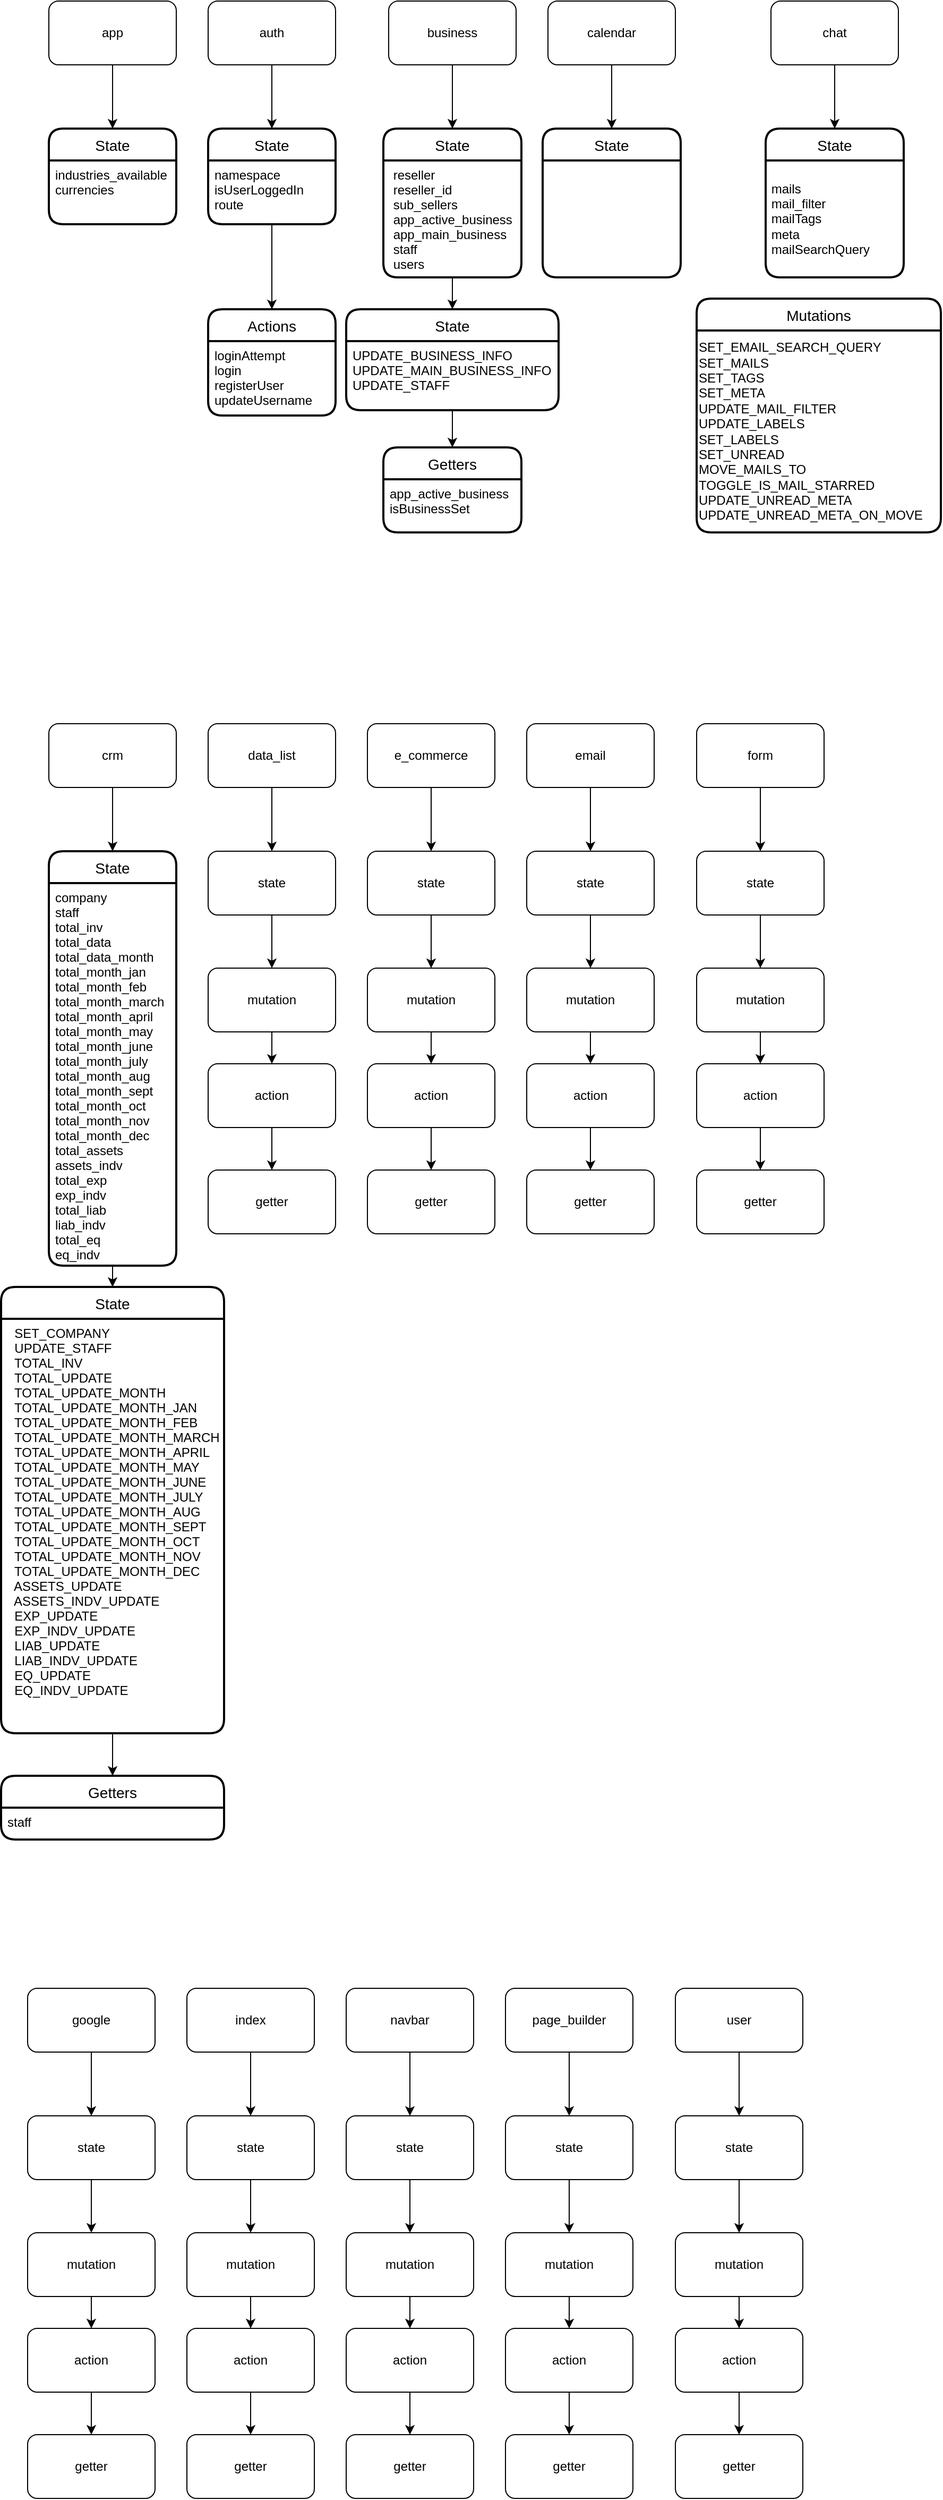 <mxfile version="13.1.3">
    <diagram id="6hGFLwfOUW9BJ-s0fimq" name="Page-1">
        <mxGraphModel dx="1099" dy="492" grid="1" gridSize="10" guides="1" tooltips="1" connect="1" arrows="1" fold="1" page="1" pageScale="1" pageWidth="827" pageHeight="1169" math="0" shadow="0">
            <root>
                <mxCell id="0"/>
                <mxCell id="1" parent="0"/>
                <mxCell id="7" style="edgeStyle=orthogonalEdgeStyle;rounded=0;orthogonalLoop=1;jettySize=auto;html=1;entryX=0.5;entryY=0;entryDx=0;entryDy=0;" parent="1" source="2" edge="1">
                    <mxGeometry relative="1" as="geometry">
                        <mxPoint x="140" y="160" as="targetPoint"/>
                    </mxGeometry>
                </mxCell>
                <mxCell id="2" value="app" style="rounded=1;whiteSpace=wrap;html=1;" parent="1" vertex="1">
                    <mxGeometry x="80" y="40" width="120" height="60" as="geometry"/>
                </mxCell>
                <mxCell id="11" style="edgeStyle=orthogonalEdgeStyle;rounded=0;orthogonalLoop=1;jettySize=auto;html=1;entryX=0.5;entryY=0;entryDx=0;entryDy=0;" parent="1" source="19" edge="1">
                    <mxGeometry relative="1" as="geometry">
                        <mxPoint x="290" y="160" as="targetPoint"/>
                    </mxGeometry>
                </mxCell>
                <mxCell id="19" value="auth" style="rounded=1;whiteSpace=wrap;html=1;" parent="1" vertex="1">
                    <mxGeometry x="230" y="40" width="120" height="60" as="geometry"/>
                </mxCell>
                <mxCell id="137" style="edgeStyle=orthogonalEdgeStyle;rounded=0;orthogonalLoop=1;jettySize=auto;html=1;entryX=0.5;entryY=0;entryDx=0;entryDy=0;" parent="1" source="145" target="261" edge="1">
                    <mxGeometry relative="1" as="geometry">
                        <mxPoint x="440" y="160" as="targetPoint"/>
                    </mxGeometry>
                </mxCell>
                <mxCell id="145" value="business" style="rounded=1;whiteSpace=wrap;html=1;" parent="1" vertex="1">
                    <mxGeometry x="400" y="40" width="120" height="60" as="geometry"/>
                </mxCell>
                <mxCell id="146" style="edgeStyle=orthogonalEdgeStyle;rounded=0;orthogonalLoop=1;jettySize=auto;html=1;" parent="1" source="154" edge="1">
                    <mxGeometry relative="1" as="geometry">
                        <mxPoint x="610" y="160" as="targetPoint"/>
                    </mxGeometry>
                </mxCell>
                <mxCell id="154" value="calendar" style="rounded=1;whiteSpace=wrap;html=1;" parent="1" vertex="1">
                    <mxGeometry x="550" y="40" width="120" height="60" as="geometry"/>
                </mxCell>
                <mxCell id="155" style="edgeStyle=orthogonalEdgeStyle;rounded=0;orthogonalLoop=1;jettySize=auto;html=1;entryX=0.5;entryY=0;entryDx=0;entryDy=0;" parent="1" source="163" target="273" edge="1">
                    <mxGeometry relative="1" as="geometry">
                        <mxPoint x="750" y="160" as="targetPoint"/>
                    </mxGeometry>
                </mxCell>
                <mxCell id="163" value="chat" style="rounded=1;whiteSpace=wrap;html=1;" parent="1" vertex="1">
                    <mxGeometry x="760" y="40" width="120" height="60" as="geometry"/>
                </mxCell>
                <mxCell id="164" style="edgeStyle=orthogonalEdgeStyle;rounded=0;orthogonalLoop=1;jettySize=auto;html=1;entryX=0.5;entryY=0;entryDx=0;entryDy=0;" parent="1" source="172" edge="1">
                    <mxGeometry relative="1" as="geometry">
                        <mxPoint x="140" y="840" as="targetPoint"/>
                    </mxGeometry>
                </mxCell>
                <mxCell id="254" value="State" style="swimlane;childLayout=stackLayout;horizontal=1;startSize=30;horizontalStack=0;rounded=1;fontSize=14;fontStyle=0;strokeWidth=2;resizeParent=0;resizeLast=1;shadow=0;dashed=0;align=center;" parent="1" vertex="1">
                    <mxGeometry x="80" y="160" width="120" height="90" as="geometry"/>
                </mxCell>
                <mxCell id="255" value="industries_available&#10;currencies&#10;" style="align=left;strokeColor=none;fillColor=none;spacingLeft=4;fontSize=12;verticalAlign=top;resizable=0;rotatable=0;part=1;" parent="254" vertex="1">
                    <mxGeometry y="30" width="120" height="60" as="geometry"/>
                </mxCell>
                <mxCell id="260" value="" style="edgeStyle=orthogonalEdgeStyle;rounded=0;orthogonalLoop=1;jettySize=auto;html=1;" parent="1" source="256" target="258" edge="1">
                    <mxGeometry relative="1" as="geometry"/>
                </mxCell>
                <mxCell id="256" value="State" style="swimlane;childLayout=stackLayout;horizontal=1;startSize=30;horizontalStack=0;rounded=1;fontSize=14;fontStyle=0;strokeWidth=2;resizeParent=0;resizeLast=1;shadow=0;dashed=0;align=center;" parent="1" vertex="1">
                    <mxGeometry x="230" y="160" width="120" height="90" as="geometry"/>
                </mxCell>
                <mxCell id="257" value="namespace&#10;isUserLoggedIn&#10;route&#10;" style="align=left;strokeColor=none;fillColor=none;spacingLeft=4;fontSize=12;verticalAlign=top;resizable=0;rotatable=0;part=1;" parent="256" vertex="1">
                    <mxGeometry y="30" width="120" height="60" as="geometry"/>
                </mxCell>
                <mxCell id="258" value="Actions" style="swimlane;childLayout=stackLayout;horizontal=1;startSize=30;horizontalStack=0;rounded=1;fontSize=14;fontStyle=0;strokeWidth=2;resizeParent=0;resizeLast=1;shadow=0;dashed=0;align=center;" parent="1" vertex="1">
                    <mxGeometry x="230" y="330" width="120" height="100" as="geometry"/>
                </mxCell>
                <mxCell id="259" value="loginAttempt&#10;login&#10;registerUser&#10;updateUsername&#10;" style="align=left;strokeColor=none;fillColor=none;spacingLeft=4;fontSize=12;verticalAlign=top;resizable=0;rotatable=0;part=1;" parent="258" vertex="1">
                    <mxGeometry y="30" width="120" height="70" as="geometry"/>
                </mxCell>
                <mxCell id="269" style="edgeStyle=orthogonalEdgeStyle;rounded=0;orthogonalLoop=1;jettySize=auto;html=1;entryX=0.5;entryY=0;entryDx=0;entryDy=0;" parent="1" source="263" target="266" edge="1">
                    <mxGeometry relative="1" as="geometry"/>
                </mxCell>
                <mxCell id="263" value="State" style="swimlane;childLayout=stackLayout;horizontal=1;startSize=30;horizontalStack=0;rounded=1;fontSize=14;fontStyle=0;strokeWidth=2;resizeParent=0;resizeLast=1;shadow=0;dashed=0;align=center;" parent="1" vertex="1">
                    <mxGeometry x="360" y="330" width="200" height="95" as="geometry"/>
                </mxCell>
                <mxCell id="264" value="UPDATE_BUSINESS_INFO&#10;UPDATE_MAIN_BUSINESS_INFO&#10;UPDATE_STAFF" style="align=left;strokeColor=none;fillColor=none;spacingLeft=4;fontSize=12;verticalAlign=top;resizable=0;rotatable=0;part=1;" parent="263" vertex="1">
                    <mxGeometry y="30" width="200" height="65" as="geometry"/>
                </mxCell>
                <mxCell id="261" value="State" style="swimlane;childLayout=stackLayout;horizontal=1;startSize=30;horizontalStack=0;rounded=1;fontSize=14;fontStyle=0;strokeWidth=2;resizeParent=0;resizeLast=1;shadow=0;dashed=0;align=center;" parent="1" vertex="1">
                    <mxGeometry x="395" y="160" width="130" height="140" as="geometry"/>
                </mxCell>
                <mxCell id="262" value=" reseller&#10; reseller_id&#10; sub_sellers&#10; app_active_business&#10; app_main_business&#10; staff&#10; users" style="align=left;strokeColor=none;fillColor=none;spacingLeft=4;fontSize=12;verticalAlign=top;resizable=0;rotatable=0;part=1;" parent="261" vertex="1">
                    <mxGeometry y="30" width="130" height="110" as="geometry"/>
                </mxCell>
                <mxCell id="271" value="State" style="swimlane;childLayout=stackLayout;horizontal=1;startSize=30;horizontalStack=0;rounded=1;fontSize=14;fontStyle=0;strokeWidth=2;resizeParent=0;resizeLast=1;shadow=0;dashed=0;align=center;" parent="1" vertex="1">
                    <mxGeometry x="545" y="160" width="130" height="140" as="geometry"/>
                </mxCell>
                <mxCell id="275" value="Mutations" style="swimlane;childLayout=stackLayout;horizontal=1;startSize=30;horizontalStack=0;rounded=1;fontSize=14;fontStyle=0;strokeWidth=2;resizeParent=0;resizeLast=1;shadow=0;dashed=0;align=center;" parent="1" vertex="1">
                    <mxGeometry x="690" y="320" width="230" height="220" as="geometry"/>
                </mxCell>
                <mxCell id="276" value="SET_EMAIL_SEARCH_QUERY&lt;br&gt;SET_MAILS&lt;br&gt;SET_TAGS&lt;br&gt;SET_META&lt;br&gt;UPDATE_MAIL_FILTER&lt;br&gt;UPDATE_LABELS&lt;br&gt;SET_LABELS&lt;br&gt;SET_UNREAD&lt;br&gt;MOVE_MAILS_TO&lt;br&gt;TOGGLE_IS_MAIL_STARRED&lt;br&gt;UPDATE_UNREAD_META&lt;br&gt;UPDATE_UNREAD_META_ON_MOVE" style="text;html=1;align=left;verticalAlign=middle;resizable=0;points=[];autosize=1;" parent="275" vertex="1">
                    <mxGeometry y="30" width="230" height="190" as="geometry"/>
                </mxCell>
                <mxCell id="273" value="State" style="swimlane;childLayout=stackLayout;horizontal=1;startSize=30;horizontalStack=0;rounded=1;fontSize=14;fontStyle=0;strokeWidth=2;resizeParent=0;resizeLast=1;shadow=0;dashed=0;align=center;" parent="1" vertex="1">
                    <mxGeometry x="755" y="160" width="130" height="140" as="geometry">
                        <mxRectangle x="755" y="160" width="70" height="30" as="alternateBounds"/>
                    </mxGeometry>
                </mxCell>
                <mxCell id="274" value="&lt;div&gt;&amp;nbsp;mails&lt;/div&gt;&lt;div&gt;&amp;nbsp;mail_filter&lt;/div&gt;&lt;div&gt;&amp;nbsp;mailTags&lt;/div&gt;&lt;div&gt;&amp;nbsp;meta&lt;/div&gt;&lt;div&gt;&amp;nbsp;mailSearchQuery&lt;/div&gt;" style="text;html=1;align=left;verticalAlign=middle;resizable=0;points=[];autosize=1;" parent="273" vertex="1">
                    <mxGeometry y="30" width="130" height="110" as="geometry"/>
                </mxCell>
                <mxCell id="172" value="crm" style="rounded=1;whiteSpace=wrap;html=1;" parent="1" vertex="1">
                    <mxGeometry x="80" y="720" width="120" height="60" as="geometry"/>
                </mxCell>
                <mxCell id="173" style="edgeStyle=orthogonalEdgeStyle;rounded=0;orthogonalLoop=1;jettySize=auto;html=1;entryX=0.5;entryY=0;entryDx=0;entryDy=0;" parent="1" source="181" target="180" edge="1">
                    <mxGeometry relative="1" as="geometry"/>
                </mxCell>
                <mxCell id="174" style="edgeStyle=orthogonalEdgeStyle;rounded=0;orthogonalLoop=1;jettySize=auto;html=1;entryX=0.5;entryY=0;entryDx=0;entryDy=0;" parent="1" source="180" target="179" edge="1">
                    <mxGeometry relative="1" as="geometry"/>
                </mxCell>
                <mxCell id="175" style="edgeStyle=orthogonalEdgeStyle;rounded=0;orthogonalLoop=1;jettySize=auto;html=1;" parent="1" source="179" target="178" edge="1">
                    <mxGeometry relative="1" as="geometry"/>
                </mxCell>
                <mxCell id="176" style="edgeStyle=orthogonalEdgeStyle;rounded=0;orthogonalLoop=1;jettySize=auto;html=1;" parent="1" source="178" target="177" edge="1">
                    <mxGeometry relative="1" as="geometry"/>
                </mxCell>
                <mxCell id="177" value="getter" style="rounded=1;whiteSpace=wrap;html=1;" parent="1" vertex="1">
                    <mxGeometry x="230" y="1140" width="120" height="60" as="geometry"/>
                </mxCell>
                <mxCell id="178" value="action" style="rounded=1;whiteSpace=wrap;html=1;" parent="1" vertex="1">
                    <mxGeometry x="230" y="1040" width="120" height="60" as="geometry"/>
                </mxCell>
                <mxCell id="179" value="mutation" style="rounded=1;whiteSpace=wrap;html=1;" parent="1" vertex="1">
                    <mxGeometry x="230" y="950" width="120" height="60" as="geometry"/>
                </mxCell>
                <mxCell id="180" value="state" style="rounded=1;whiteSpace=wrap;html=1;" parent="1" vertex="1">
                    <mxGeometry x="230" y="840" width="120" height="60" as="geometry"/>
                </mxCell>
                <mxCell id="181" value="data_list" style="rounded=1;whiteSpace=wrap;html=1;" parent="1" vertex="1">
                    <mxGeometry x="230" y="720" width="120" height="60" as="geometry"/>
                </mxCell>
                <mxCell id="182" style="edgeStyle=orthogonalEdgeStyle;rounded=0;orthogonalLoop=1;jettySize=auto;html=1;entryX=0.5;entryY=0;entryDx=0;entryDy=0;" parent="1" source="190" target="189" edge="1">
                    <mxGeometry relative="1" as="geometry"/>
                </mxCell>
                <mxCell id="183" style="edgeStyle=orthogonalEdgeStyle;rounded=0;orthogonalLoop=1;jettySize=auto;html=1;entryX=0.5;entryY=0;entryDx=0;entryDy=0;" parent="1" source="189" target="188" edge="1">
                    <mxGeometry relative="1" as="geometry"/>
                </mxCell>
                <mxCell id="184" style="edgeStyle=orthogonalEdgeStyle;rounded=0;orthogonalLoop=1;jettySize=auto;html=1;" parent="1" source="188" target="187" edge="1">
                    <mxGeometry relative="1" as="geometry"/>
                </mxCell>
                <mxCell id="185" style="edgeStyle=orthogonalEdgeStyle;rounded=0;orthogonalLoop=1;jettySize=auto;html=1;" parent="1" source="187" target="186" edge="1">
                    <mxGeometry relative="1" as="geometry"/>
                </mxCell>
                <mxCell id="186" value="getter" style="rounded=1;whiteSpace=wrap;html=1;" parent="1" vertex="1">
                    <mxGeometry x="380" y="1140" width="120" height="60" as="geometry"/>
                </mxCell>
                <mxCell id="187" value="action" style="rounded=1;whiteSpace=wrap;html=1;" parent="1" vertex="1">
                    <mxGeometry x="380" y="1040" width="120" height="60" as="geometry"/>
                </mxCell>
                <mxCell id="188" value="mutation" style="rounded=1;whiteSpace=wrap;html=1;" parent="1" vertex="1">
                    <mxGeometry x="380" y="950" width="120" height="60" as="geometry"/>
                </mxCell>
                <mxCell id="189" value="state" style="rounded=1;whiteSpace=wrap;html=1;" parent="1" vertex="1">
                    <mxGeometry x="380" y="840" width="120" height="60" as="geometry"/>
                </mxCell>
                <mxCell id="190" value="e_commerce" style="rounded=1;whiteSpace=wrap;html=1;" parent="1" vertex="1">
                    <mxGeometry x="380" y="720" width="120" height="60" as="geometry"/>
                </mxCell>
                <mxCell id="191" style="edgeStyle=orthogonalEdgeStyle;rounded=0;orthogonalLoop=1;jettySize=auto;html=1;entryX=0.5;entryY=0;entryDx=0;entryDy=0;" parent="1" source="199" target="198" edge="1">
                    <mxGeometry relative="1" as="geometry"/>
                </mxCell>
                <mxCell id="192" style="edgeStyle=orthogonalEdgeStyle;rounded=0;orthogonalLoop=1;jettySize=auto;html=1;entryX=0.5;entryY=0;entryDx=0;entryDy=0;" parent="1" source="198" target="197" edge="1">
                    <mxGeometry relative="1" as="geometry"/>
                </mxCell>
                <mxCell id="193" style="edgeStyle=orthogonalEdgeStyle;rounded=0;orthogonalLoop=1;jettySize=auto;html=1;" parent="1" source="197" target="196" edge="1">
                    <mxGeometry relative="1" as="geometry"/>
                </mxCell>
                <mxCell id="194" style="edgeStyle=orthogonalEdgeStyle;rounded=0;orthogonalLoop=1;jettySize=auto;html=1;" parent="1" source="196" target="195" edge="1">
                    <mxGeometry relative="1" as="geometry"/>
                </mxCell>
                <mxCell id="195" value="getter" style="rounded=1;whiteSpace=wrap;html=1;" parent="1" vertex="1">
                    <mxGeometry x="530" y="1140" width="120" height="60" as="geometry"/>
                </mxCell>
                <mxCell id="196" value="action" style="rounded=1;whiteSpace=wrap;html=1;" parent="1" vertex="1">
                    <mxGeometry x="530" y="1040" width="120" height="60" as="geometry"/>
                </mxCell>
                <mxCell id="197" value="mutation" style="rounded=1;whiteSpace=wrap;html=1;" parent="1" vertex="1">
                    <mxGeometry x="530" y="950" width="120" height="60" as="geometry"/>
                </mxCell>
                <mxCell id="198" value="state" style="rounded=1;whiteSpace=wrap;html=1;" parent="1" vertex="1">
                    <mxGeometry x="530" y="840" width="120" height="60" as="geometry"/>
                </mxCell>
                <mxCell id="199" value="email" style="rounded=1;whiteSpace=wrap;html=1;" parent="1" vertex="1">
                    <mxGeometry x="530" y="720" width="120" height="60" as="geometry"/>
                </mxCell>
                <mxCell id="200" style="edgeStyle=orthogonalEdgeStyle;rounded=0;orthogonalLoop=1;jettySize=auto;html=1;entryX=0.5;entryY=0;entryDx=0;entryDy=0;" parent="1" source="208" target="207" edge="1">
                    <mxGeometry relative="1" as="geometry"/>
                </mxCell>
                <mxCell id="201" style="edgeStyle=orthogonalEdgeStyle;rounded=0;orthogonalLoop=1;jettySize=auto;html=1;entryX=0.5;entryY=0;entryDx=0;entryDy=0;" parent="1" source="207" target="206" edge="1">
                    <mxGeometry relative="1" as="geometry"/>
                </mxCell>
                <mxCell id="202" style="edgeStyle=orthogonalEdgeStyle;rounded=0;orthogonalLoop=1;jettySize=auto;html=1;" parent="1" source="206" target="205" edge="1">
                    <mxGeometry relative="1" as="geometry"/>
                </mxCell>
                <mxCell id="203" style="edgeStyle=orthogonalEdgeStyle;rounded=0;orthogonalLoop=1;jettySize=auto;html=1;" parent="1" source="205" target="204" edge="1">
                    <mxGeometry relative="1" as="geometry"/>
                </mxCell>
                <mxCell id="204" value="getter" style="rounded=1;whiteSpace=wrap;html=1;" parent="1" vertex="1">
                    <mxGeometry x="690" y="1140" width="120" height="60" as="geometry"/>
                </mxCell>
                <mxCell id="205" value="action" style="rounded=1;whiteSpace=wrap;html=1;" parent="1" vertex="1">
                    <mxGeometry x="690" y="1040" width="120" height="60" as="geometry"/>
                </mxCell>
                <mxCell id="206" value="mutation" style="rounded=1;whiteSpace=wrap;html=1;" parent="1" vertex="1">
                    <mxGeometry x="690" y="950" width="120" height="60" as="geometry"/>
                </mxCell>
                <mxCell id="207" value="state" style="rounded=1;whiteSpace=wrap;html=1;" parent="1" vertex="1">
                    <mxGeometry x="690" y="840" width="120" height="60" as="geometry"/>
                </mxCell>
                <mxCell id="208" value="form" style="rounded=1;whiteSpace=wrap;html=1;" parent="1" vertex="1">
                    <mxGeometry x="690" y="720" width="120" height="60" as="geometry"/>
                </mxCell>
                <mxCell id="209" style="edgeStyle=orthogonalEdgeStyle;rounded=0;orthogonalLoop=1;jettySize=auto;html=1;entryX=0.5;entryY=0;entryDx=0;entryDy=0;" parent="1" source="217" target="216" edge="1">
                    <mxGeometry relative="1" as="geometry"/>
                </mxCell>
                <mxCell id="210" style="edgeStyle=orthogonalEdgeStyle;rounded=0;orthogonalLoop=1;jettySize=auto;html=1;entryX=0.5;entryY=0;entryDx=0;entryDy=0;" parent="1" source="216" target="215" edge="1">
                    <mxGeometry relative="1" as="geometry"/>
                </mxCell>
                <mxCell id="211" style="edgeStyle=orthogonalEdgeStyle;rounded=0;orthogonalLoop=1;jettySize=auto;html=1;" parent="1" source="215" target="214" edge="1">
                    <mxGeometry relative="1" as="geometry"/>
                </mxCell>
                <mxCell id="212" style="edgeStyle=orthogonalEdgeStyle;rounded=0;orthogonalLoop=1;jettySize=auto;html=1;" parent="1" source="214" target="213" edge="1">
                    <mxGeometry relative="1" as="geometry"/>
                </mxCell>
                <mxCell id="266" value="Getters" style="swimlane;childLayout=stackLayout;horizontal=1;startSize=30;horizontalStack=0;rounded=1;fontSize=14;fontStyle=0;strokeWidth=2;resizeParent=0;resizeLast=1;shadow=0;dashed=0;align=center;" parent="1" vertex="1">
                    <mxGeometry x="395" y="460" width="130" height="80" as="geometry"/>
                </mxCell>
                <mxCell id="267" value="app_active_business&#10;isBusinessSet&#10;" style="align=left;strokeColor=none;fillColor=none;spacingLeft=4;fontSize=12;verticalAlign=top;resizable=0;rotatable=0;part=1;" parent="266" vertex="1">
                    <mxGeometry y="30" width="130" height="50" as="geometry"/>
                </mxCell>
                <mxCell id="277" value="State" style="swimlane;childLayout=stackLayout;horizontal=1;startSize=30;horizontalStack=0;rounded=1;fontSize=14;fontStyle=0;strokeWidth=2;resizeParent=0;resizeLast=1;shadow=0;dashed=0;align=center;" parent="1" vertex="1">
                    <mxGeometry x="80" y="840" width="120" height="390" as="geometry"/>
                </mxCell>
                <mxCell id="278" value="company&#10;staff&#10;total_inv&#10;total_data&#10;total_data_month&#10;total_month_jan&#10;total_month_feb&#10;total_month_march&#10;total_month_april&#10;total_month_may&#10;total_month_june&#10;total_month_july&#10;total_month_aug&#10;total_month_sept&#10;total_month_oct &#10;total_month_nov&#10;total_month_dec&#10;total_assets&#10;assets_indv&#10;total_exp&#10;exp_indv&#10;total_liab&#10;liab_indv&#10;total_eq&#10;eq_indv" style="align=left;strokeColor=none;fillColor=none;spacingLeft=4;fontSize=12;verticalAlign=top;resizable=0;rotatable=0;part=1;" parent="277" vertex="1">
                    <mxGeometry y="30" width="120" height="360" as="geometry"/>
                </mxCell>
                <mxCell id="213" value="getter" style="rounded=1;whiteSpace=wrap;html=1;" parent="1" vertex="1">
                    <mxGeometry x="670" y="2330" width="120" height="60" as="geometry"/>
                </mxCell>
                <mxCell id="214" value="action" style="rounded=1;whiteSpace=wrap;html=1;" parent="1" vertex="1">
                    <mxGeometry x="670" y="2230" width="120" height="60" as="geometry"/>
                </mxCell>
                <mxCell id="215" value="mutation" style="rounded=1;whiteSpace=wrap;html=1;" parent="1" vertex="1">
                    <mxGeometry x="670" y="2140" width="120" height="60" as="geometry"/>
                </mxCell>
                <mxCell id="216" value="state" style="rounded=1;whiteSpace=wrap;html=1;" parent="1" vertex="1">
                    <mxGeometry x="670" y="2030" width="120" height="60" as="geometry"/>
                </mxCell>
                <mxCell id="217" value="user" style="rounded=1;whiteSpace=wrap;html=1;" parent="1" vertex="1">
                    <mxGeometry x="670" y="1910" width="120" height="60" as="geometry"/>
                </mxCell>
                <mxCell id="218" style="edgeStyle=orthogonalEdgeStyle;rounded=0;orthogonalLoop=1;jettySize=auto;html=1;entryX=0.5;entryY=0;entryDx=0;entryDy=0;" parent="1" source="226" target="225" edge="1">
                    <mxGeometry relative="1" as="geometry"/>
                </mxCell>
                <mxCell id="219" style="edgeStyle=orthogonalEdgeStyle;rounded=0;orthogonalLoop=1;jettySize=auto;html=1;entryX=0.5;entryY=0;entryDx=0;entryDy=0;" parent="1" source="225" target="224" edge="1">
                    <mxGeometry relative="1" as="geometry"/>
                </mxCell>
                <mxCell id="220" style="edgeStyle=orthogonalEdgeStyle;rounded=0;orthogonalLoop=1;jettySize=auto;html=1;" parent="1" source="224" target="223" edge="1">
                    <mxGeometry relative="1" as="geometry"/>
                </mxCell>
                <mxCell id="221" style="edgeStyle=orthogonalEdgeStyle;rounded=0;orthogonalLoop=1;jettySize=auto;html=1;" parent="1" source="223" target="222" edge="1">
                    <mxGeometry relative="1" as="geometry"/>
                </mxCell>
                <mxCell id="222" value="getter" style="rounded=1;whiteSpace=wrap;html=1;" parent="1" vertex="1">
                    <mxGeometry x="510" y="2330" width="120" height="60" as="geometry"/>
                </mxCell>
                <mxCell id="223" value="action" style="rounded=1;whiteSpace=wrap;html=1;" parent="1" vertex="1">
                    <mxGeometry x="510" y="2230" width="120" height="60" as="geometry"/>
                </mxCell>
                <mxCell id="224" value="mutation" style="rounded=1;whiteSpace=wrap;html=1;" parent="1" vertex="1">
                    <mxGeometry x="510" y="2140" width="120" height="60" as="geometry"/>
                </mxCell>
                <mxCell id="225" value="state" style="rounded=1;whiteSpace=wrap;html=1;" parent="1" vertex="1">
                    <mxGeometry x="510" y="2030" width="120" height="60" as="geometry"/>
                </mxCell>
                <mxCell id="226" value="page_builder" style="rounded=1;whiteSpace=wrap;html=1;" parent="1" vertex="1">
                    <mxGeometry x="510" y="1910" width="120" height="60" as="geometry"/>
                </mxCell>
                <mxCell id="227" style="edgeStyle=orthogonalEdgeStyle;rounded=0;orthogonalLoop=1;jettySize=auto;html=1;entryX=0.5;entryY=0;entryDx=0;entryDy=0;" parent="1" source="235" target="234" edge="1">
                    <mxGeometry relative="1" as="geometry"/>
                </mxCell>
                <mxCell id="228" style="edgeStyle=orthogonalEdgeStyle;rounded=0;orthogonalLoop=1;jettySize=auto;html=1;entryX=0.5;entryY=0;entryDx=0;entryDy=0;" parent="1" source="234" target="233" edge="1">
                    <mxGeometry relative="1" as="geometry"/>
                </mxCell>
                <mxCell id="229" style="edgeStyle=orthogonalEdgeStyle;rounded=0;orthogonalLoop=1;jettySize=auto;html=1;" parent="1" source="233" target="232" edge="1">
                    <mxGeometry relative="1" as="geometry"/>
                </mxCell>
                <mxCell id="230" style="edgeStyle=orthogonalEdgeStyle;rounded=0;orthogonalLoop=1;jettySize=auto;html=1;" parent="1" source="232" target="231" edge="1">
                    <mxGeometry relative="1" as="geometry"/>
                </mxCell>
                <mxCell id="231" value="getter" style="rounded=1;whiteSpace=wrap;html=1;" parent="1" vertex="1">
                    <mxGeometry x="360" y="2330" width="120" height="60" as="geometry"/>
                </mxCell>
                <mxCell id="232" value="action" style="rounded=1;whiteSpace=wrap;html=1;" parent="1" vertex="1">
                    <mxGeometry x="360" y="2230" width="120" height="60" as="geometry"/>
                </mxCell>
                <mxCell id="233" value="mutation" style="rounded=1;whiteSpace=wrap;html=1;" parent="1" vertex="1">
                    <mxGeometry x="360" y="2140" width="120" height="60" as="geometry"/>
                </mxCell>
                <mxCell id="234" value="state" style="rounded=1;whiteSpace=wrap;html=1;" parent="1" vertex="1">
                    <mxGeometry x="360" y="2030" width="120" height="60" as="geometry"/>
                </mxCell>
                <mxCell id="235" value="navbar" style="rounded=1;whiteSpace=wrap;html=1;" parent="1" vertex="1">
                    <mxGeometry x="360" y="1910" width="120" height="60" as="geometry"/>
                </mxCell>
                <mxCell id="236" style="edgeStyle=orthogonalEdgeStyle;rounded=0;orthogonalLoop=1;jettySize=auto;html=1;entryX=0.5;entryY=0;entryDx=0;entryDy=0;" parent="1" source="244" target="243" edge="1">
                    <mxGeometry relative="1" as="geometry"/>
                </mxCell>
                <mxCell id="237" style="edgeStyle=orthogonalEdgeStyle;rounded=0;orthogonalLoop=1;jettySize=auto;html=1;entryX=0.5;entryY=0;entryDx=0;entryDy=0;" parent="1" source="243" target="242" edge="1">
                    <mxGeometry relative="1" as="geometry"/>
                </mxCell>
                <mxCell id="238" style="edgeStyle=orthogonalEdgeStyle;rounded=0;orthogonalLoop=1;jettySize=auto;html=1;" parent="1" source="242" target="241" edge="1">
                    <mxGeometry relative="1" as="geometry"/>
                </mxCell>
                <mxCell id="239" style="edgeStyle=orthogonalEdgeStyle;rounded=0;orthogonalLoop=1;jettySize=auto;html=1;" parent="1" source="241" target="240" edge="1">
                    <mxGeometry relative="1" as="geometry"/>
                </mxCell>
                <mxCell id="240" value="getter" style="rounded=1;whiteSpace=wrap;html=1;" parent="1" vertex="1">
                    <mxGeometry x="210" y="2330" width="120" height="60" as="geometry"/>
                </mxCell>
                <mxCell id="241" value="action" style="rounded=1;whiteSpace=wrap;html=1;" parent="1" vertex="1">
                    <mxGeometry x="210" y="2230" width="120" height="60" as="geometry"/>
                </mxCell>
                <mxCell id="242" value="mutation" style="rounded=1;whiteSpace=wrap;html=1;" parent="1" vertex="1">
                    <mxGeometry x="210" y="2140" width="120" height="60" as="geometry"/>
                </mxCell>
                <mxCell id="243" value="state" style="rounded=1;whiteSpace=wrap;html=1;" parent="1" vertex="1">
                    <mxGeometry x="210" y="2030" width="120" height="60" as="geometry"/>
                </mxCell>
                <mxCell id="244" value="index" style="rounded=1;whiteSpace=wrap;html=1;" parent="1" vertex="1">
                    <mxGeometry x="210" y="1910" width="120" height="60" as="geometry"/>
                </mxCell>
                <mxCell id="245" style="edgeStyle=orthogonalEdgeStyle;rounded=0;orthogonalLoop=1;jettySize=auto;html=1;entryX=0.5;entryY=0;entryDx=0;entryDy=0;" parent="1" source="253" target="252" edge="1">
                    <mxGeometry relative="1" as="geometry"/>
                </mxCell>
                <mxCell id="246" style="edgeStyle=orthogonalEdgeStyle;rounded=0;orthogonalLoop=1;jettySize=auto;html=1;entryX=0.5;entryY=0;entryDx=0;entryDy=0;" parent="1" source="252" target="251" edge="1">
                    <mxGeometry relative="1" as="geometry"/>
                </mxCell>
                <mxCell id="247" style="edgeStyle=orthogonalEdgeStyle;rounded=0;orthogonalLoop=1;jettySize=auto;html=1;" parent="1" source="251" target="250" edge="1">
                    <mxGeometry relative="1" as="geometry"/>
                </mxCell>
                <mxCell id="248" style="edgeStyle=orthogonalEdgeStyle;rounded=0;orthogonalLoop=1;jettySize=auto;html=1;" parent="1" source="250" target="249" edge="1">
                    <mxGeometry relative="1" as="geometry"/>
                </mxCell>
                <mxCell id="249" value="getter" style="rounded=1;whiteSpace=wrap;html=1;" parent="1" vertex="1">
                    <mxGeometry x="60" y="2330" width="120" height="60" as="geometry"/>
                </mxCell>
                <mxCell id="250" value="action" style="rounded=1;whiteSpace=wrap;html=1;" parent="1" vertex="1">
                    <mxGeometry x="60" y="2230" width="120" height="60" as="geometry"/>
                </mxCell>
                <mxCell id="251" value="mutation" style="rounded=1;whiteSpace=wrap;html=1;" parent="1" vertex="1">
                    <mxGeometry x="60" y="2140" width="120" height="60" as="geometry"/>
                </mxCell>
                <mxCell id="252" value="state" style="rounded=1;whiteSpace=wrap;html=1;" parent="1" vertex="1">
                    <mxGeometry x="60" y="2030" width="120" height="60" as="geometry"/>
                </mxCell>
                <mxCell id="253" value="google" style="rounded=1;whiteSpace=wrap;html=1;" parent="1" vertex="1">
                    <mxGeometry x="60" y="1910" width="120" height="60" as="geometry"/>
                </mxCell>
                <mxCell id="268" style="edgeStyle=orthogonalEdgeStyle;rounded=0;orthogonalLoop=1;jettySize=auto;html=1;entryX=0.5;entryY=0;entryDx=0;entryDy=0;" parent="1" source="262" target="263" edge="1">
                    <mxGeometry relative="1" as="geometry"/>
                </mxCell>
                <mxCell id="282" style="edgeStyle=orthogonalEdgeStyle;rounded=0;orthogonalLoop=1;jettySize=auto;html=1;entryX=0.5;entryY=0;entryDx=0;entryDy=0;" parent="1" source="278" target="279" edge="1">
                    <mxGeometry relative="1" as="geometry"/>
                </mxCell>
                <mxCell id="283" value="Getters" style="swimlane;childLayout=stackLayout;horizontal=1;startSize=30;horizontalStack=0;rounded=1;fontSize=14;fontStyle=0;strokeWidth=2;resizeParent=0;resizeLast=1;shadow=0;dashed=0;align=center;" parent="1" vertex="1">
                    <mxGeometry x="35" y="1710" width="210" height="60" as="geometry"/>
                </mxCell>
                <mxCell id="284" value="staff" style="align=left;strokeColor=none;fillColor=none;spacingLeft=4;fontSize=12;verticalAlign=top;resizable=0;rotatable=0;part=1;" parent="283" vertex="1">
                    <mxGeometry y="30" width="210" height="30" as="geometry"/>
                </mxCell>
                <mxCell id="279" value="State" style="swimlane;childLayout=stackLayout;horizontal=1;startSize=30;horizontalStack=0;rounded=1;fontSize=14;fontStyle=0;strokeWidth=2;resizeParent=0;resizeLast=1;shadow=0;dashed=0;align=center;" parent="1" vertex="1">
                    <mxGeometry x="35" y="1250" width="210" height="420" as="geometry"/>
                </mxCell>
                <mxCell id="280" value="  SET_COMPANY&#10;  UPDATE_STAFF&#10;  TOTAL_INV&#10;  TOTAL_UPDATE&#10;  TOTAL_UPDATE_MONTH&#10;  TOTAL_UPDATE_MONTH_JAN&#10;  TOTAL_UPDATE_MONTH_FEB&#10;  TOTAL_UPDATE_MONTH_MARCH&#10;  TOTAL_UPDATE_MONTH_APRIL&#10;  TOTAL_UPDATE_MONTH_MAY&#10;  TOTAL_UPDATE_MONTH_JUNE&#10;  TOTAL_UPDATE_MONTH_JULY&#10;  TOTAL_UPDATE_MONTH_AUG&#10;  TOTAL_UPDATE_MONTH_SEPT&#10;  TOTAL_UPDATE_MONTH_OCT&#10;  TOTAL_UPDATE_MONTH_NOV&#10;  TOTAL_UPDATE_MONTH_DEC&#10;  ASSETS_UPDATE&#10;  ASSETS_INDV_UPDATE&#10;  EXP_UPDATE&#10;  EXP_INDV_UPDATE&#10;  LIAB_UPDATE&#10;  LIAB_INDV_UPDATE&#10;  EQ_UPDATE&#10;  EQ_INDV_UPDATE&#10;" style="align=left;strokeColor=none;fillColor=none;spacingLeft=4;fontSize=12;verticalAlign=top;resizable=0;rotatable=0;part=1;" parent="279" vertex="1">
                    <mxGeometry y="30" width="210" height="390" as="geometry"/>
                </mxCell>
                <mxCell id="287" style="edgeStyle=orthogonalEdgeStyle;rounded=0;orthogonalLoop=1;jettySize=auto;html=1;" parent="1" source="280" target="283" edge="1">
                    <mxGeometry relative="1" as="geometry"/>
                </mxCell>
            </root>
        </mxGraphModel>
    </diagram>
</mxfile>